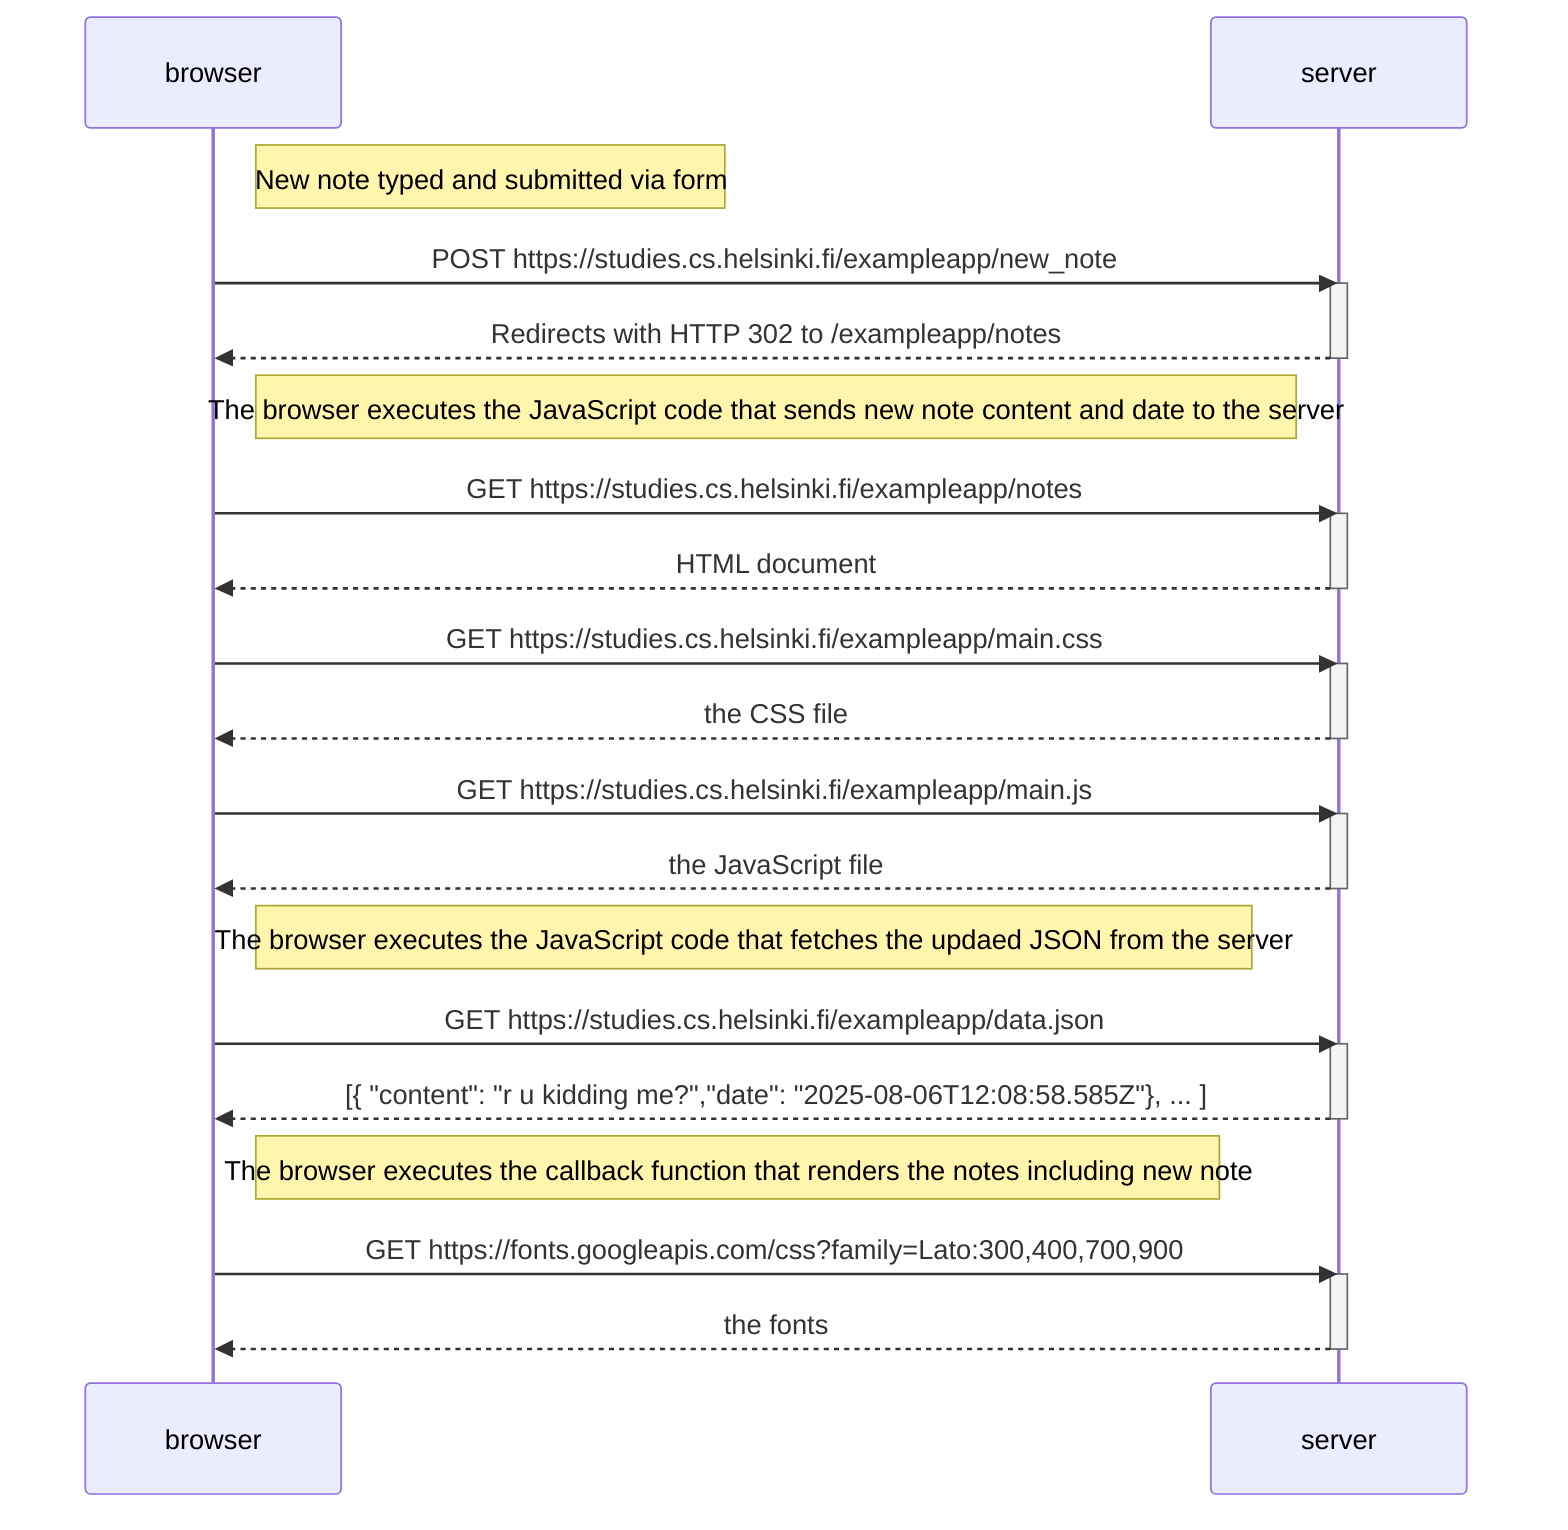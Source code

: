 sequenceDiagram
    participant browser
    participant server

    Note right of browser: New note typed and submitted via form

    browser->>server: POST https://studies.cs.helsinki.fi/exampleapp/new_note
    activate server
    server-->>browser: Redirects with HTTP 302 to /exampleapp/notes
    deactivate server
    Note right of browser: The browser executes the JavaScript code that sends new note content and date to the server

    browser->>server: GET https://studies.cs.helsinki.fi/exampleapp/notes
    activate server
    server-->>browser: HTML document
    deactivate server

    browser->>server: GET https://studies.cs.helsinki.fi/exampleapp/main.css
    activate server
    server-->>browser: the CSS file
    deactivate server

    browser->>server: GET https://studies.cs.helsinki.fi/exampleapp/main.js
    activate server
    server-->>browser: the JavaScript file
    deactivate server

    Note right of browser: The browser executes the JavaScript code that fetches the updaed JSON from the server

    browser->>server: GET https://studies.cs.helsinki.fi/exampleapp/data.json
    activate server
    server-->>browser: [{  "content": "r u kidding me?","date": "2025-08-06T12:08:58.585Z"}, ... ]
    deactivate server

    Note right of browser: The browser executes the callback function that renders the notes including new note

    browser->>server: GET https://fonts.googleapis.com/css?family=Lato:300,400,700,900
    activate server
    server-->>browser: the fonts
    deactivate server